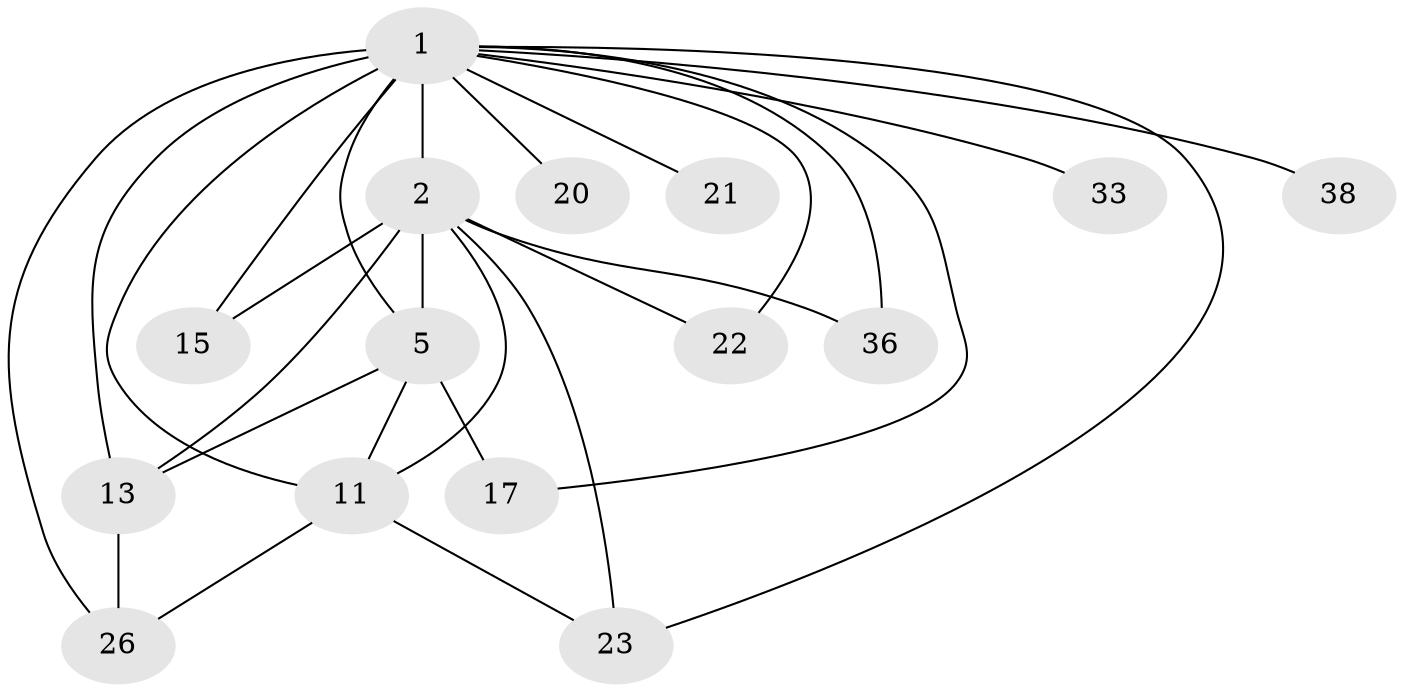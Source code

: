 // original degree distribution, {14: 0.07692307692307693, 16: 0.057692307692307696, 17: 0.019230769230769232, 18: 0.019230769230769232, 13: 0.019230769230769232, 6: 0.019230769230769232, 4: 0.057692307692307696, 5: 0.038461538461538464, 2: 0.5769230769230769, 3: 0.11538461538461539}
// Generated by graph-tools (version 1.1) at 2025/17/03/04/25 18:17:27]
// undirected, 15 vertices, 27 edges
graph export_dot {
graph [start="1"]
  node [color=gray90,style=filled];
  1 [super="+41+3+9+27"];
  2 [super="+7+12+44+37+6+28+31+14"];
  5 [super="+10+34+18"];
  11 [super="+24"];
  13 [super="+29"];
  15;
  17;
  20;
  21;
  22;
  23 [super="+50+49"];
  26;
  33;
  36;
  38;
  1 -- 2 [weight=22];
  1 -- 5 [weight=14];
  1 -- 33 [weight=2];
  1 -- 36;
  1 -- 38 [weight=2];
  1 -- 11 [weight=2];
  1 -- 13 [weight=2];
  1 -- 15;
  1 -- 17;
  1 -- 21 [weight=2];
  1 -- 23 [weight=2];
  1 -- 20;
  1 -- 22;
  1 -- 26;
  2 -- 5 [weight=10];
  2 -- 11 [weight=2];
  2 -- 36;
  2 -- 15 [weight=2];
  2 -- 22;
  2 -- 23 [weight=2];
  2 -- 13;
  5 -- 17;
  5 -- 13;
  5 -- 11;
  11 -- 23;
  11 -- 26;
  13 -- 26;
}
